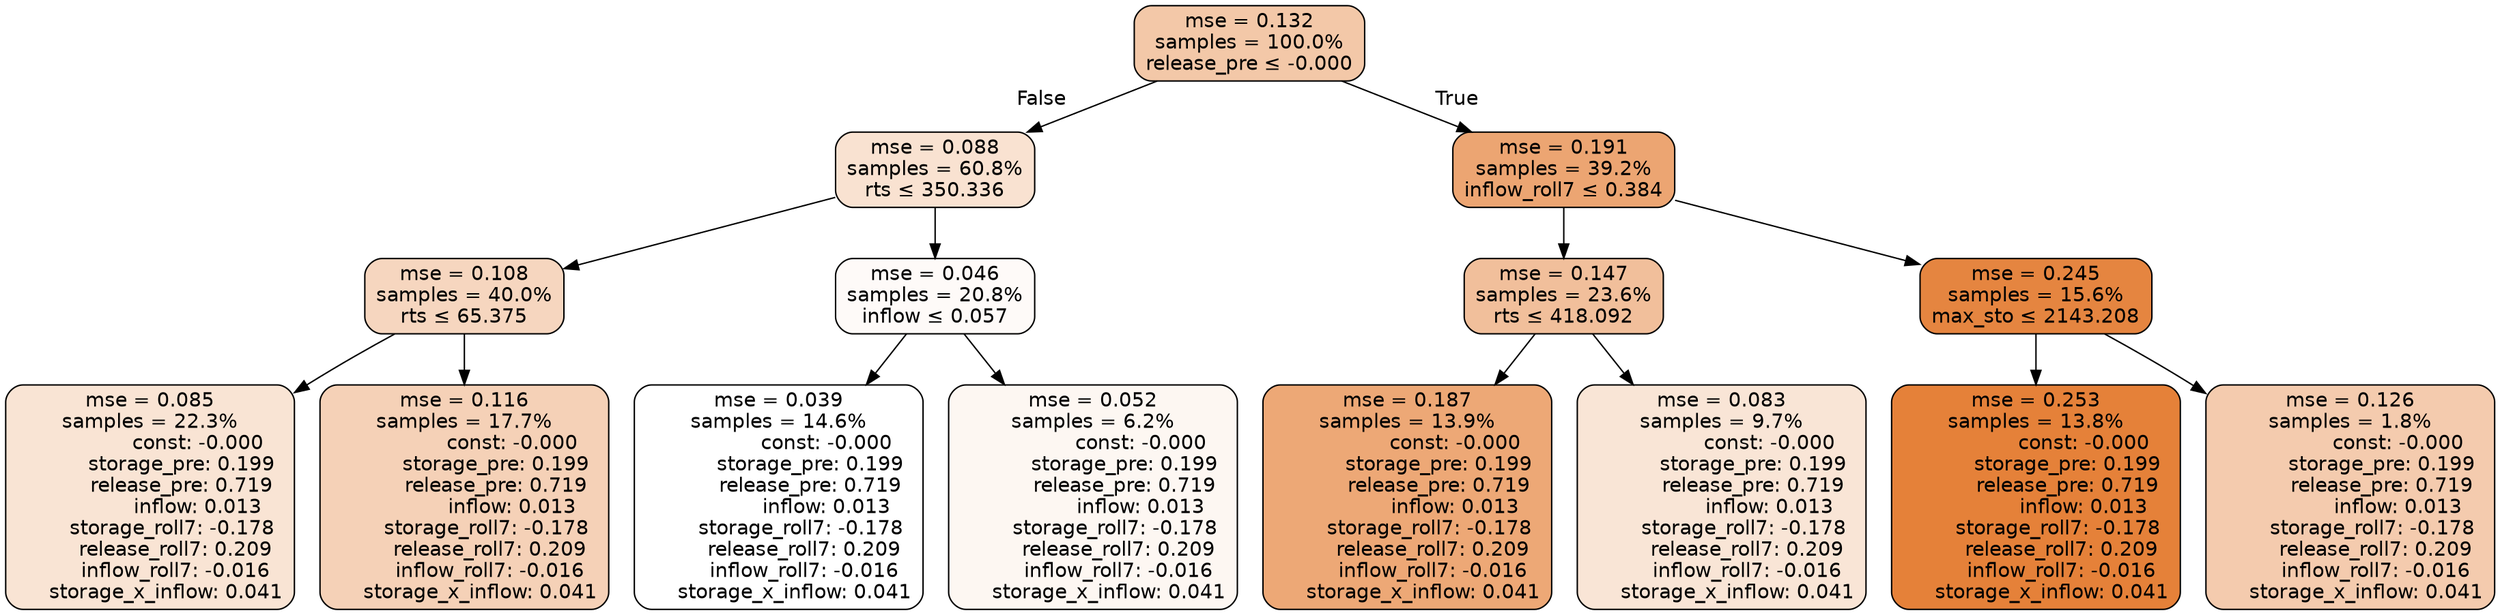 digraph tree {
node [shape=rectangle, style="filled, rounded", color="black", fontname=helvetica] ;
edge [fontname=helvetica] ;
	"0" [label="mse = 0.132
samples = 100.0%
release_pre &le; -0.000", fillcolor="#f3c8a8"]
	"1" [label="mse = 0.088
samples = 60.8%
rts &le; 350.336", fillcolor="#f9e2d1"]
	"2" [label="mse = 0.108
samples = 40.0%
rts &le; 65.375", fillcolor="#f6d6bf"]
	"3" [label="mse = 0.085
samples = 22.3%
               const: -0.000
          storage_pre: 0.199
          release_pre: 0.719
               inflow: 0.013
       storage_roll7: -0.178
        release_roll7: 0.209
        inflow_roll7: -0.016
     storage_x_inflow: 0.041", fillcolor="#f9e4d4"]
	"4" [label="mse = 0.116
samples = 17.7%
               const: -0.000
          storage_pre: 0.199
          release_pre: 0.719
               inflow: 0.013
       storage_roll7: -0.178
        release_roll7: 0.209
        inflow_roll7: -0.016
     storage_x_inflow: 0.041", fillcolor="#f5d1b7"]
	"5" [label="mse = 0.046
samples = 20.8%
inflow &le; 0.057", fillcolor="#fefaf8"]
	"6" [label="mse = 0.039
samples = 14.6%
               const: -0.000
          storage_pre: 0.199
          release_pre: 0.719
               inflow: 0.013
       storage_roll7: -0.178
        release_roll7: 0.209
        inflow_roll7: -0.016
     storage_x_inflow: 0.041", fillcolor="#ffffff"]
	"7" [label="mse = 0.052
samples = 6.2%
               const: -0.000
          storage_pre: 0.199
          release_pre: 0.719
               inflow: 0.013
       storage_roll7: -0.178
        release_roll7: 0.209
        inflow_roll7: -0.016
     storage_x_inflow: 0.041", fillcolor="#fdf7f2"]
	"8" [label="mse = 0.191
samples = 39.2%
inflow_roll7 &le; 0.384", fillcolor="#eca572"]
	"9" [label="mse = 0.147
samples = 23.6%
rts &le; 418.092", fillcolor="#f1bf9b"]
	"10" [label="mse = 0.187
samples = 13.9%
               const: -0.000
          storage_pre: 0.199
          release_pre: 0.719
               inflow: 0.013
       storage_roll7: -0.178
        release_roll7: 0.209
        inflow_roll7: -0.016
     storage_x_inflow: 0.041", fillcolor="#eda876"]
	"11" [label="mse = 0.083
samples = 9.7%
               const: -0.000
          storage_pre: 0.199
          release_pre: 0.719
               inflow: 0.013
       storage_roll7: -0.178
        release_roll7: 0.209
        inflow_roll7: -0.016
     storage_x_inflow: 0.041", fillcolor="#f9e5d6"]
	"12" [label="mse = 0.245
samples = 15.6%
max_sto &le; 2143.208", fillcolor="#e58540"]
	"13" [label="mse = 0.253
samples = 13.8%
               const: -0.000
          storage_pre: 0.199
          release_pre: 0.719
               inflow: 0.013
       storage_roll7: -0.178
        release_roll7: 0.209
        inflow_roll7: -0.016
     storage_x_inflow: 0.041", fillcolor="#e58139"]
	"14" [label="mse = 0.126
samples = 1.8%
               const: -0.000
          storage_pre: 0.199
          release_pre: 0.719
               inflow: 0.013
       storage_roll7: -0.178
        release_roll7: 0.209
        inflow_roll7: -0.016
     storage_x_inflow: 0.041", fillcolor="#f4cbae"]

	"0" -> "1" [labeldistance=2.5, labelangle=45, headlabel="False"]
	"1" -> "2"
	"2" -> "3"
	"2" -> "4"
	"1" -> "5"
	"5" -> "6"
	"5" -> "7"
	"0" -> "8" [labeldistance=2.5, labelangle=-45, headlabel="True"]
	"8" -> "9"
	"9" -> "10"
	"9" -> "11"
	"8" -> "12"
	"12" -> "13"
	"12" -> "14"
}